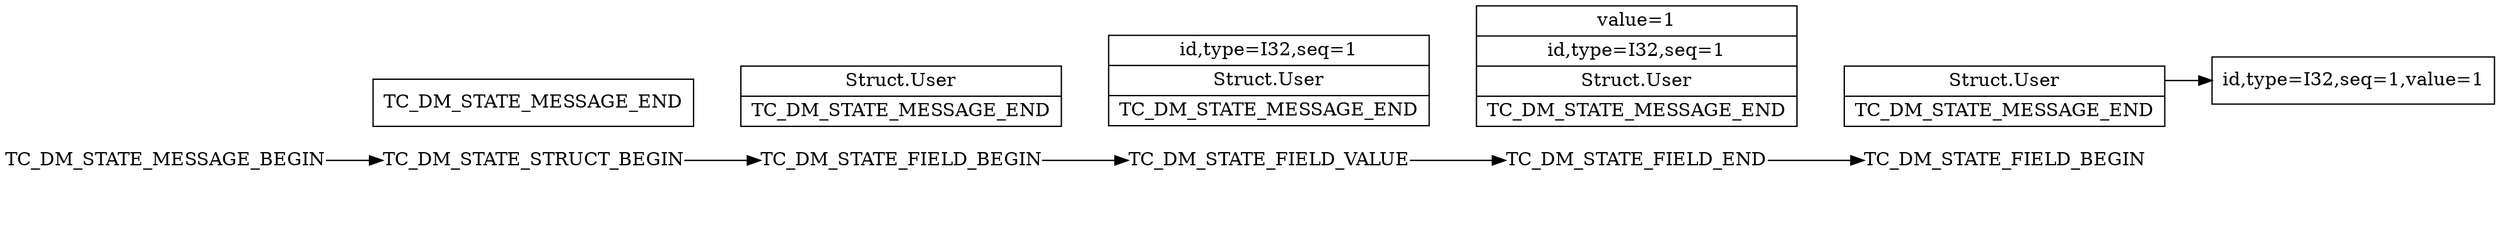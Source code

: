 digraph G {
	rankdir=LR;
	{
		node[style="invis"]
		0->1->2->3->4->5->6[style="invis"]
	}

	state0->state1->state2->state3->state4->state5

	{
		rank=same;
		0;
		state0[shape=plain, label="TC_DM_STATE_MESSAGE_BEGIN"]
	}

	{
		rank=same;
		1;
		state1[shape=plain, label="TC_DM_STATE_STRUCT_BEGIN"]
		stack1[shape=record, label="TC_DM_STATE_MESSAGE_END"]
	}

	{
		rank=same;
		2;
		state2[shape=plain, label="TC_DM_STATE_FIELD_BEGIN"]
		stack2[shape=record, label="Struct.User|TC_DM_STATE_MESSAGE_END"]
	}

	{
		rank=same;
		3;
		state3[shape=plain, label="TC_DM_STATE_FIELD_VALUE"]
		stack3[shape=record, label="id,type=I32,seq=1|Struct.User|TC_DM_STATE_MESSAGE_END"]
	}

	{
		rank=same;
		4;
		state4[shape=plain, label="TC_DM_STATE_FIELD_END"]
		stack4[shape=record, label="value=1|id,type=I32,seq=1|Struct.User|TC_DM_STATE_MESSAGE_END"]
	}

	{
		{
			rank=same;
			5;
			state5[shape=plain, label="TC_DM_STATE_FIELD_BEGIN"]
			stack5[shape=record, label="<f0> Struct.User|TC_DM_STATE_MESSAGE_END"]
		}
		{
			rank=same;
			6;
			node5_user[shape=record, label="id,type=I32,seq=1,value=1"]
		}
		stack5:f0->node5_user
	}
}
